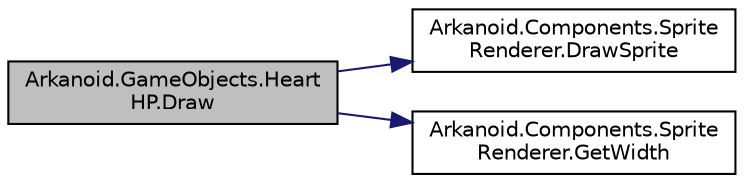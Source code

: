 digraph "Arkanoid.GameObjects.HeartHP.Draw"
{
 // INTERACTIVE_SVG=YES
  edge [fontname="Helvetica",fontsize="10",labelfontname="Helvetica",labelfontsize="10"];
  node [fontname="Helvetica",fontsize="10",shape=record];
  rankdir="LR";
  Node4 [label="Arkanoid.GameObjects.Heart\lHP.Draw",height=0.2,width=0.4,color="black", fillcolor="grey75", style="filled", fontcolor="black"];
  Node4 -> Node5 [color="midnightblue",fontsize="10",style="solid",fontname="Helvetica"];
  Node5 [label="Arkanoid.Components.Sprite\lRenderer.DrawSprite",height=0.2,width=0.4,color="black", fillcolor="white", style="filled",URL="$class_arkanoid_1_1_components_1_1_sprite_renderer.html#af120bb242c96412e7c8c078cf1106196",tooltip="Method drawing sprite on the screen. Does nothing if sprite batch or texture doesn&#39;t exist ..."];
  Node4 -> Node6 [color="midnightblue",fontsize="10",style="solid",fontname="Helvetica"];
  Node6 [label="Arkanoid.Components.Sprite\lRenderer.GetWidth",height=0.2,width=0.4,color="black", fillcolor="white", style="filled",URL="$class_arkanoid_1_1_components_1_1_sprite_renderer.html#aab58649942ba768b01180353c3d33539",tooltip="Calculate scene width of the texture "];
}
